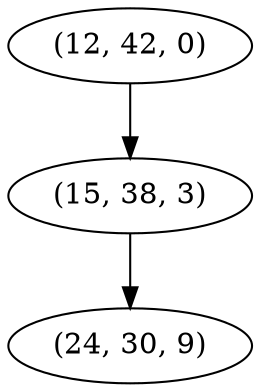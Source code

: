 digraph tree {
    "(12, 42, 0)";
    "(15, 38, 3)";
    "(24, 30, 9)";
    "(12, 42, 0)" -> "(15, 38, 3)";
    "(15, 38, 3)" -> "(24, 30, 9)";
}

